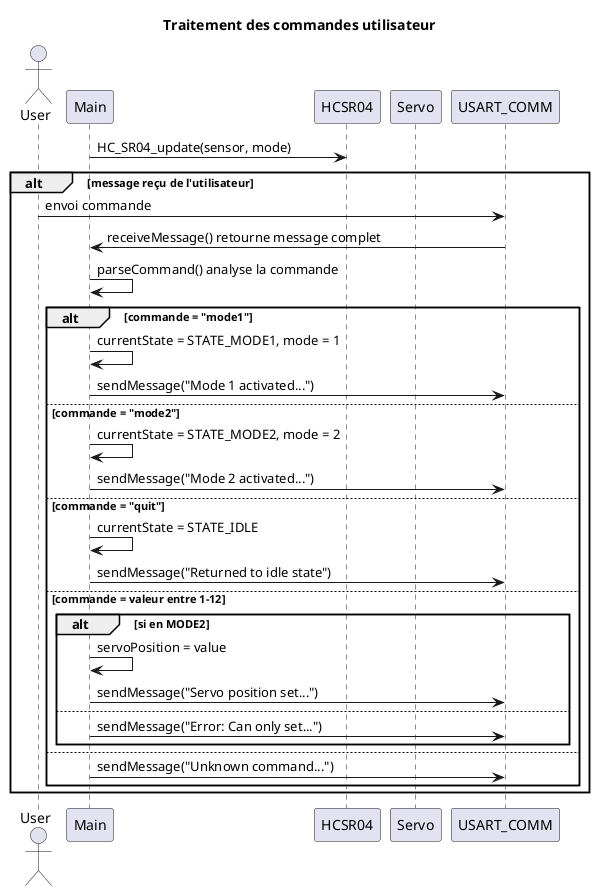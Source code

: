 @startuml
' Participants (modules)
actor "User" as User
participant "Main" as Main
participant "HCSR04" as HCSR04
participant "Servo" as Servo
participant "USART_COMM" as USART

title Traitement des commandes utilisateur

' Mise à jour initiale
Main -> HCSR04: HC_SR04_update(sensor, mode)

' Communication série avec l'utilisateur
alt message reçu de l'utilisateur
  User -> USART: envoi commande
  USART -> Main: receiveMessage() retourne message complet
  Main -> Main: parseCommand() analyse la commande
  
  alt commande = "mode1"
    Main -> Main: currentState = STATE_MODE1, mode = 1
    Main -> USART: sendMessage("Mode 1 activated...")
  else commande = "mode2"
    Main -> Main: currentState = STATE_MODE2, mode = 2
    Main -> USART: sendMessage("Mode 2 activated...")
  else commande = "quit"
    Main -> Main: currentState = STATE_IDLE
    Main -> USART: sendMessage("Returned to idle state")
  else commande = valeur entre 1-12
    alt si en MODE2
      Main -> Main: servoPosition = value
      Main -> USART: sendMessage("Servo position set...")
    else
      Main -> USART: sendMessage("Error: Can only set...")
    end
  else
    Main -> USART: sendMessage("Unknown command...")
  end
end
@enduml